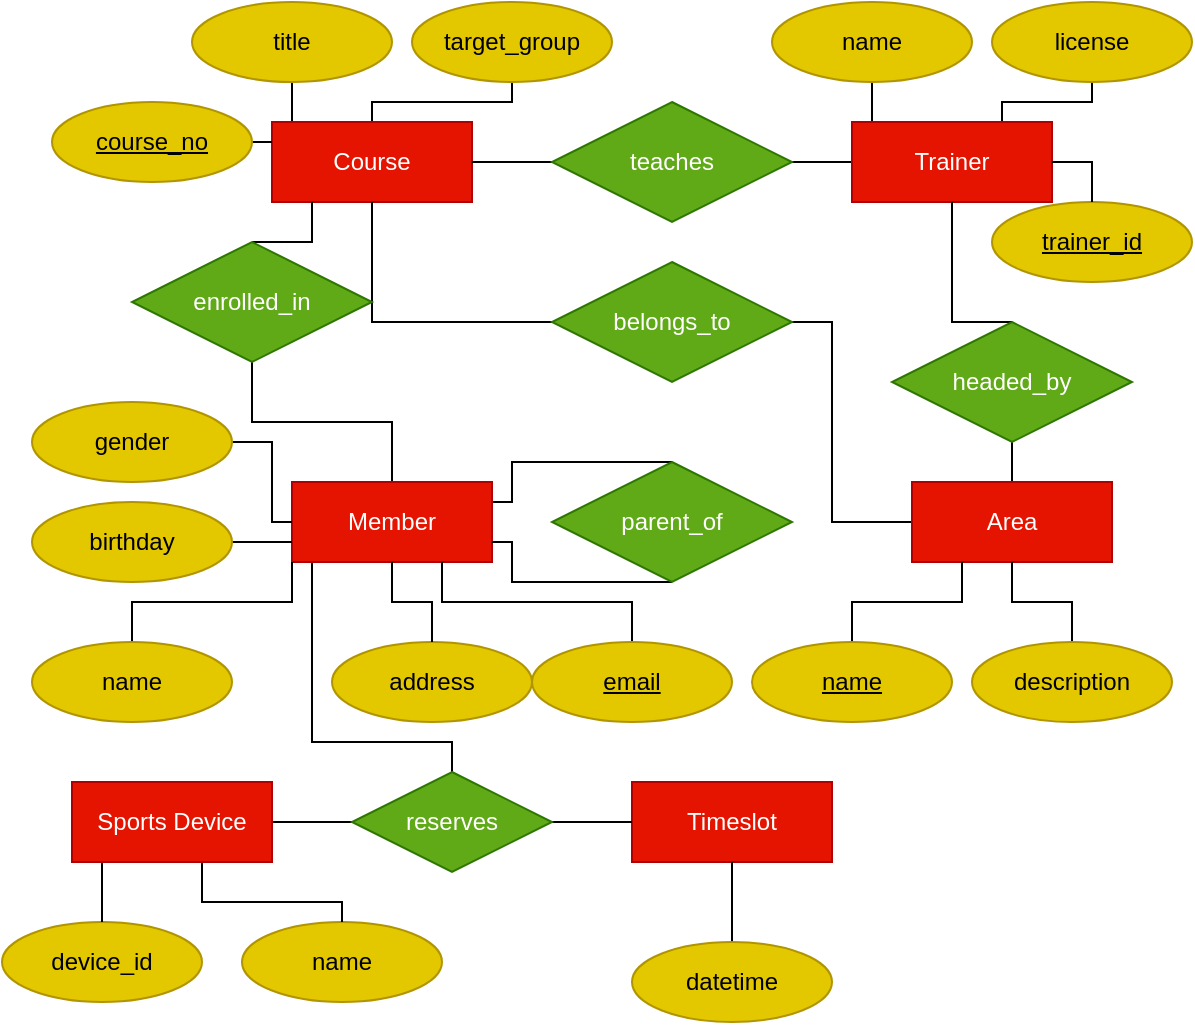 <mxfile version="24.7.8">
  <diagram name="Fitness Club" id="rsdTW6nToklhm_H4OpDp">
    <mxGraphModel dx="1802" dy="909" grid="1" gridSize="10" guides="1" tooltips="1" connect="1" arrows="1" fold="1" page="1" pageScale="1" pageWidth="850" pageHeight="1100" math="0" shadow="0">
      <root>
        <mxCell id="0" />
        <mxCell id="1" parent="0" />
        <mxCell id="SNCSDTkA7rGdehGvjzrJ-22" style="edgeStyle=orthogonalEdgeStyle;shape=connector;rounded=0;orthogonalLoop=1;jettySize=auto;html=1;exitX=1;exitY=0.25;exitDx=0;exitDy=0;entryX=0.5;entryY=0;entryDx=0;entryDy=0;strokeColor=default;align=center;verticalAlign=middle;fontFamily=Helvetica;fontSize=12;fontColor=#000000;labelBackgroundColor=default;endArrow=none;endFill=0;" parent="1" source="SNCSDTkA7rGdehGvjzrJ-1" target="SNCSDTkA7rGdehGvjzrJ-18" edge="1">
          <mxGeometry relative="1" as="geometry">
            <Array as="points">
              <mxPoint x="383" y="460" />
              <mxPoint x="383" y="440" />
            </Array>
          </mxGeometry>
        </mxCell>
        <mxCell id="SNCSDTkA7rGdehGvjzrJ-64" style="edgeStyle=orthogonalEdgeStyle;shape=connector;rounded=0;orthogonalLoop=1;jettySize=auto;html=1;exitX=0.5;exitY=0;exitDx=0;exitDy=0;entryX=0.5;entryY=1;entryDx=0;entryDy=0;strokeColor=default;align=center;verticalAlign=middle;fontFamily=Helvetica;fontSize=12;fontColor=#000000;labelBackgroundColor=default;endArrow=none;endFill=0;" parent="1" source="SNCSDTkA7rGdehGvjzrJ-1" target="SNCSDTkA7rGdehGvjzrJ-63" edge="1">
          <mxGeometry relative="1" as="geometry" />
        </mxCell>
        <mxCell id="dOSycsY1AGqAJLrcLJb7-12" style="edgeStyle=orthogonalEdgeStyle;shape=connector;rounded=0;orthogonalLoop=1;jettySize=auto;html=1;exitX=0.25;exitY=1;exitDx=0;exitDy=0;strokeColor=default;align=center;verticalAlign=middle;fontFamily=Helvetica;fontSize=12;fontColor=#000000;labelBackgroundColor=default;endArrow=none;endFill=0;" parent="1" source="SNCSDTkA7rGdehGvjzrJ-1" edge="1">
          <mxGeometry relative="1" as="geometry">
            <mxPoint x="298.172" y="490.103" as="targetPoint" />
          </mxGeometry>
        </mxCell>
        <mxCell id="dOSycsY1AGqAJLrcLJb7-14" style="edgeStyle=orthogonalEdgeStyle;shape=connector;rounded=0;orthogonalLoop=1;jettySize=auto;html=1;exitX=0.25;exitY=1;exitDx=0;exitDy=0;strokeColor=default;align=center;verticalAlign=middle;fontFamily=Helvetica;fontSize=12;fontColor=#000000;labelBackgroundColor=default;endArrow=none;endFill=0;" parent="1" source="SNCSDTkA7rGdehGvjzrJ-1" edge="1">
          <mxGeometry relative="1" as="geometry">
            <mxPoint x="333" y="610" as="targetPoint" />
            <Array as="points">
              <mxPoint x="283" y="490" />
              <mxPoint x="283" y="580" />
              <mxPoint x="353" y="580" />
              <mxPoint x="353" y="610" />
            </Array>
          </mxGeometry>
        </mxCell>
        <mxCell id="SNCSDTkA7rGdehGvjzrJ-1" value="Member" style="whiteSpace=wrap;html=1;align=center;fillColor=#e51400;fontColor=#ffffff;strokeColor=#B20000;" parent="1" vertex="1">
          <mxGeometry x="273" y="450" width="100" height="40" as="geometry" />
        </mxCell>
        <mxCell id="dOSycsY1AGqAJLrcLJb7-13" style="edgeStyle=orthogonalEdgeStyle;shape=connector;rounded=0;orthogonalLoop=1;jettySize=auto;html=1;exitX=0.5;exitY=0;exitDx=0;exitDy=0;entryX=0;entryY=1;entryDx=0;entryDy=0;strokeColor=default;align=center;verticalAlign=middle;fontFamily=Helvetica;fontSize=12;fontColor=#000000;labelBackgroundColor=default;endArrow=none;endFill=0;" parent="1" source="SNCSDTkA7rGdehGvjzrJ-6" target="SNCSDTkA7rGdehGvjzrJ-1" edge="1">
          <mxGeometry relative="1" as="geometry" />
        </mxCell>
        <mxCell id="SNCSDTkA7rGdehGvjzrJ-6" value="name" style="ellipse;whiteSpace=wrap;html=1;align=center;strokeColor=#B09500;verticalAlign=middle;fontFamily=Helvetica;fontSize=12;fontColor=#000000;fillColor=#e3c800;" parent="1" vertex="1">
          <mxGeometry x="143" y="530" width="100" height="40" as="geometry" />
        </mxCell>
        <mxCell id="SNCSDTkA7rGdehGvjzrJ-7" value="address" style="ellipse;whiteSpace=wrap;html=1;align=center;strokeColor=#B09500;verticalAlign=middle;fontFamily=Helvetica;fontSize=12;fontColor=#000000;fillColor=#e3c800;" parent="1" vertex="1">
          <mxGeometry x="293" y="530" width="100" height="40" as="geometry" />
        </mxCell>
        <mxCell id="SNCSDTkA7rGdehGvjzrJ-17" style="edgeStyle=orthogonalEdgeStyle;shape=connector;rounded=0;orthogonalLoop=1;jettySize=auto;html=1;exitX=0.5;exitY=0;exitDx=0;exitDy=0;entryX=0.75;entryY=1;entryDx=0;entryDy=0;strokeColor=default;align=center;verticalAlign=middle;fontFamily=Helvetica;fontSize=12;fontColor=#000000;labelBackgroundColor=default;endArrow=none;endFill=0;" parent="1" source="SNCSDTkA7rGdehGvjzrJ-8" target="SNCSDTkA7rGdehGvjzrJ-1" edge="1">
          <mxGeometry relative="1" as="geometry" />
        </mxCell>
        <mxCell id="SNCSDTkA7rGdehGvjzrJ-8" value="&lt;u&gt;email&lt;/u&gt;" style="ellipse;whiteSpace=wrap;html=1;align=center;strokeColor=#B09500;verticalAlign=middle;fontFamily=Helvetica;fontSize=12;fontColor=#000000;fillColor=#e3c800;" parent="1" vertex="1">
          <mxGeometry x="393" y="530" width="100" height="40" as="geometry" />
        </mxCell>
        <mxCell id="SNCSDTkA7rGdehGvjzrJ-14" style="edgeStyle=orthogonalEdgeStyle;shape=connector;rounded=0;orthogonalLoop=1;jettySize=auto;html=1;exitX=1;exitY=0.5;exitDx=0;exitDy=0;entryX=0;entryY=0.75;entryDx=0;entryDy=0;strokeColor=default;align=center;verticalAlign=middle;fontFamily=Helvetica;fontSize=12;fontColor=#000000;labelBackgroundColor=default;endArrow=none;endFill=0;" parent="1" source="SNCSDTkA7rGdehGvjzrJ-9" target="SNCSDTkA7rGdehGvjzrJ-1" edge="1">
          <mxGeometry relative="1" as="geometry" />
        </mxCell>
        <mxCell id="SNCSDTkA7rGdehGvjzrJ-9" value="birthday" style="ellipse;whiteSpace=wrap;html=1;align=center;strokeColor=#B09500;verticalAlign=middle;fontFamily=Helvetica;fontSize=12;fontColor=#000000;fillColor=#e3c800;" parent="1" vertex="1">
          <mxGeometry x="143" y="460" width="100" height="40" as="geometry" />
        </mxCell>
        <mxCell id="SNCSDTkA7rGdehGvjzrJ-15" style="edgeStyle=orthogonalEdgeStyle;shape=connector;rounded=0;orthogonalLoop=1;jettySize=auto;html=1;exitX=1;exitY=0.5;exitDx=0;exitDy=0;entryX=0;entryY=0.5;entryDx=0;entryDy=0;strokeColor=default;align=center;verticalAlign=middle;fontFamily=Helvetica;fontSize=12;fontColor=#000000;labelBackgroundColor=default;endArrow=none;endFill=0;" parent="1" source="SNCSDTkA7rGdehGvjzrJ-10" target="SNCSDTkA7rGdehGvjzrJ-1" edge="1">
          <mxGeometry relative="1" as="geometry" />
        </mxCell>
        <mxCell id="SNCSDTkA7rGdehGvjzrJ-10" value="gender" style="ellipse;whiteSpace=wrap;html=1;align=center;strokeColor=#B09500;verticalAlign=middle;fontFamily=Helvetica;fontSize=12;fontColor=#000000;fillColor=#e3c800;" parent="1" vertex="1">
          <mxGeometry x="143" y="410" width="100" height="40" as="geometry" />
        </mxCell>
        <mxCell id="SNCSDTkA7rGdehGvjzrJ-12" style="edgeStyle=orthogonalEdgeStyle;shape=connector;rounded=0;orthogonalLoop=1;jettySize=auto;html=1;exitX=0.5;exitY=0;exitDx=0;exitDy=0;entryX=0.5;entryY=1;entryDx=0;entryDy=0;strokeColor=default;align=center;verticalAlign=middle;fontFamily=Helvetica;fontSize=12;fontColor=#000000;labelBackgroundColor=default;endArrow=none;endFill=0;" parent="1" source="SNCSDTkA7rGdehGvjzrJ-7" target="SNCSDTkA7rGdehGvjzrJ-1" edge="1">
          <mxGeometry relative="1" as="geometry" />
        </mxCell>
        <mxCell id="SNCSDTkA7rGdehGvjzrJ-20" style="edgeStyle=orthogonalEdgeStyle;shape=connector;rounded=0;orthogonalLoop=1;jettySize=auto;html=1;exitX=0.5;exitY=1;exitDx=0;exitDy=0;entryX=1;entryY=0.75;entryDx=0;entryDy=0;strokeColor=default;align=center;verticalAlign=middle;fontFamily=Helvetica;fontSize=12;fontColor=#000000;labelBackgroundColor=default;endArrow=none;endFill=0;" parent="1" source="SNCSDTkA7rGdehGvjzrJ-18" target="SNCSDTkA7rGdehGvjzrJ-1" edge="1">
          <mxGeometry relative="1" as="geometry">
            <Array as="points">
              <mxPoint x="443" y="500" />
              <mxPoint x="383" y="500" />
              <mxPoint x="383" y="480" />
            </Array>
          </mxGeometry>
        </mxCell>
        <mxCell id="SNCSDTkA7rGdehGvjzrJ-18" value="parent_of" style="shape=rhombus;perimeter=rhombusPerimeter;whiteSpace=wrap;html=1;align=center;strokeColor=#2D7600;verticalAlign=middle;fontFamily=Helvetica;fontSize=12;fontColor=#ffffff;fillColor=#60a917;" parent="1" vertex="1">
          <mxGeometry x="403" y="440" width="120" height="60" as="geometry" />
        </mxCell>
        <mxCell id="SNCSDTkA7rGdehGvjzrJ-23" value="&lt;p style=&quot;line-height: 100%;&quot;&gt;&lt;font color=&quot;#ffffff&quot;&gt;N&lt;/font&gt;&lt;/p&gt;" style="text;html=1;align=center;verticalAlign=middle;resizable=0;points=[];autosize=1;strokeColor=none;fillColor=none;fontFamily=Helvetica;fontSize=12;fontColor=#000000;" parent="1" vertex="1">
          <mxGeometry x="378" y="430" width="30" height="50" as="geometry" />
        </mxCell>
        <mxCell id="SNCSDTkA7rGdehGvjzrJ-24" value="&lt;p style=&quot;line-height: 100%;&quot;&gt;&lt;font color=&quot;#ffffff&quot;&gt;M&lt;/font&gt;&lt;/p&gt;" style="text;html=1;align=center;verticalAlign=middle;resizable=0;points=[];autosize=1;strokeColor=none;fillColor=none;fontFamily=Helvetica;fontSize=12;fontColor=#000000;" parent="1" vertex="1">
          <mxGeometry x="378" y="460" width="30" height="50" as="geometry" />
        </mxCell>
        <mxCell id="SNCSDTkA7rGdehGvjzrJ-33" style="edgeStyle=orthogonalEdgeStyle;shape=connector;rounded=0;orthogonalLoop=1;jettySize=auto;html=1;exitX=0.5;exitY=0;exitDx=0;exitDy=0;entryX=0.5;entryY=1;entryDx=0;entryDy=0;strokeColor=default;align=center;verticalAlign=middle;fontFamily=Helvetica;fontSize=12;fontColor=#000000;labelBackgroundColor=default;endArrow=none;endFill=0;" parent="1" source="SNCSDTkA7rGdehGvjzrJ-25" target="SNCSDTkA7rGdehGvjzrJ-32" edge="1">
          <mxGeometry relative="1" as="geometry">
            <Array as="points">
              <mxPoint x="323" y="260" />
              <mxPoint x="423" y="260" />
            </Array>
          </mxGeometry>
        </mxCell>
        <mxCell id="SNCSDTkA7rGdehGvjzrJ-34" style="edgeStyle=orthogonalEdgeStyle;shape=connector;rounded=0;orthogonalLoop=1;jettySize=auto;html=1;exitX=0.25;exitY=0;exitDx=0;exitDy=0;entryX=0.5;entryY=1;entryDx=0;entryDy=0;strokeColor=default;align=center;verticalAlign=middle;fontFamily=Helvetica;fontSize=12;fontColor=#000000;labelBackgroundColor=default;endArrow=none;endFill=0;" parent="1" source="SNCSDTkA7rGdehGvjzrJ-25" target="SNCSDTkA7rGdehGvjzrJ-30" edge="1">
          <mxGeometry relative="1" as="geometry" />
        </mxCell>
        <mxCell id="SNCSDTkA7rGdehGvjzrJ-25" value="Course" style="whiteSpace=wrap;html=1;align=center;strokeColor=#B20000;verticalAlign=middle;fontFamily=Helvetica;fontSize=12;fontColor=#ffffff;fillColor=#e51400;" parent="1" vertex="1">
          <mxGeometry x="263" y="270" width="100" height="40" as="geometry" />
        </mxCell>
        <mxCell id="SNCSDTkA7rGdehGvjzrJ-27" style="edgeStyle=orthogonalEdgeStyle;shape=connector;rounded=0;orthogonalLoop=1;jettySize=auto;html=1;exitX=1;exitY=0.5;exitDx=0;exitDy=0;strokeColor=default;align=center;verticalAlign=middle;fontFamily=Helvetica;fontSize=12;fontColor=#000000;labelBackgroundColor=default;endArrow=none;endFill=0;" parent="1" source="SNCSDTkA7rGdehGvjzrJ-26" edge="1">
          <mxGeometry relative="1" as="geometry">
            <mxPoint x="263" y="280" as="targetPoint" />
            <Array as="points">
              <mxPoint x="233" y="280" />
              <mxPoint x="263" y="280" />
            </Array>
          </mxGeometry>
        </mxCell>
        <mxCell id="SNCSDTkA7rGdehGvjzrJ-26" value="course_no" style="ellipse;whiteSpace=wrap;html=1;align=center;strokeColor=#B09500;verticalAlign=middle;fontFamily=Helvetica;fontSize=12;fontColor=#000000;fillColor=#e3c800;fontStyle=4" parent="1" vertex="1">
          <mxGeometry x="153" y="260" width="100" height="40" as="geometry" />
        </mxCell>
        <mxCell id="SNCSDTkA7rGdehGvjzrJ-30" value="title" style="ellipse;whiteSpace=wrap;html=1;align=center;strokeColor=#B09500;verticalAlign=middle;fontFamily=Helvetica;fontSize=12;fontColor=#000000;fillColor=#e3c800;" parent="1" vertex="1">
          <mxGeometry x="223" y="210" width="100" height="40" as="geometry" />
        </mxCell>
        <mxCell id="SNCSDTkA7rGdehGvjzrJ-32" value="target_group" style="ellipse;whiteSpace=wrap;html=1;align=center;strokeColor=#B09500;verticalAlign=middle;fontFamily=Helvetica;fontSize=12;fontColor=#000000;fillColor=#e3c800;" parent="1" vertex="1">
          <mxGeometry x="333" y="210" width="100" height="40" as="geometry" />
        </mxCell>
        <mxCell id="SNCSDTkA7rGdehGvjzrJ-37" style="edgeStyle=orthogonalEdgeStyle;shape=connector;rounded=0;orthogonalLoop=1;jettySize=auto;html=1;exitX=0.25;exitY=0;exitDx=0;exitDy=0;entryX=0.5;entryY=1;entryDx=0;entryDy=0;strokeColor=default;align=center;verticalAlign=middle;fontFamily=Helvetica;fontSize=12;fontColor=#000000;labelBackgroundColor=default;endArrow=none;endFill=0;" parent="1" source="SNCSDTkA7rGdehGvjzrJ-35" target="SNCSDTkA7rGdehGvjzrJ-36" edge="1">
          <mxGeometry relative="1" as="geometry" />
        </mxCell>
        <mxCell id="SNCSDTkA7rGdehGvjzrJ-39" style="edgeStyle=orthogonalEdgeStyle;shape=connector;rounded=0;orthogonalLoop=1;jettySize=auto;html=1;exitX=0.75;exitY=0;exitDx=0;exitDy=0;entryX=0.5;entryY=1;entryDx=0;entryDy=0;strokeColor=default;align=center;verticalAlign=middle;fontFamily=Helvetica;fontSize=12;fontColor=#000000;labelBackgroundColor=default;endArrow=none;endFill=0;" parent="1" source="SNCSDTkA7rGdehGvjzrJ-35" target="SNCSDTkA7rGdehGvjzrJ-38" edge="1">
          <mxGeometry relative="1" as="geometry">
            <Array as="points">
              <mxPoint x="628" y="260" />
              <mxPoint x="673" y="260" />
            </Array>
          </mxGeometry>
        </mxCell>
        <mxCell id="SNCSDTkA7rGdehGvjzrJ-41" style="edgeStyle=orthogonalEdgeStyle;shape=connector;rounded=0;orthogonalLoop=1;jettySize=auto;html=1;exitX=0;exitY=0.5;exitDx=0;exitDy=0;entryX=1;entryY=0.5;entryDx=0;entryDy=0;strokeColor=default;align=center;verticalAlign=middle;fontFamily=Helvetica;fontSize=12;fontColor=#000000;labelBackgroundColor=default;endArrow=none;endFill=0;" parent="1" source="SNCSDTkA7rGdehGvjzrJ-35" target="SNCSDTkA7rGdehGvjzrJ-40" edge="1">
          <mxGeometry relative="1" as="geometry" />
        </mxCell>
        <mxCell id="SNCSDTkA7rGdehGvjzrJ-35" value="Trainer" style="whiteSpace=wrap;html=1;align=center;strokeColor=#B20000;verticalAlign=middle;fontFamily=Helvetica;fontSize=12;fontColor=#ffffff;fillColor=#e51400;" parent="1" vertex="1">
          <mxGeometry x="553" y="270" width="100" height="40" as="geometry" />
        </mxCell>
        <mxCell id="SNCSDTkA7rGdehGvjzrJ-36" value="name" style="ellipse;whiteSpace=wrap;html=1;align=center;strokeColor=#B09500;verticalAlign=middle;fontFamily=Helvetica;fontSize=12;fontColor=#000000;fillColor=#e3c800;" parent="1" vertex="1">
          <mxGeometry x="513" y="210" width="100" height="40" as="geometry" />
        </mxCell>
        <mxCell id="SNCSDTkA7rGdehGvjzrJ-38" value="license" style="ellipse;whiteSpace=wrap;html=1;align=center;strokeColor=#B09500;verticalAlign=middle;fontFamily=Helvetica;fontSize=12;fontColor=#000000;fillColor=#e3c800;" parent="1" vertex="1">
          <mxGeometry x="623" y="210" width="100" height="40" as="geometry" />
        </mxCell>
        <mxCell id="SNCSDTkA7rGdehGvjzrJ-42" style="edgeStyle=orthogonalEdgeStyle;shape=connector;rounded=0;orthogonalLoop=1;jettySize=auto;html=1;exitX=0;exitY=0.5;exitDx=0;exitDy=0;entryX=1;entryY=0.5;entryDx=0;entryDy=0;strokeColor=default;align=center;verticalAlign=middle;fontFamily=Helvetica;fontSize=12;fontColor=#000000;labelBackgroundColor=default;endArrow=none;endFill=0;" parent="1" source="SNCSDTkA7rGdehGvjzrJ-40" target="SNCSDTkA7rGdehGvjzrJ-25" edge="1">
          <mxGeometry relative="1" as="geometry" />
        </mxCell>
        <mxCell id="SNCSDTkA7rGdehGvjzrJ-40" value="teaches" style="shape=rhombus;perimeter=rhombusPerimeter;whiteSpace=wrap;html=1;align=center;strokeColor=#2D7600;verticalAlign=middle;fontFamily=Helvetica;fontSize=12;fontColor=#ffffff;fillColor=#60a917;" parent="1" vertex="1">
          <mxGeometry x="403" y="260" width="120" height="60" as="geometry" />
        </mxCell>
        <mxCell id="SNCSDTkA7rGdehGvjzrJ-43" value="&lt;p style=&quot;line-height: 100%;&quot;&gt;&lt;font color=&quot;#ffffff&quot;&gt;N&lt;/font&gt;&lt;/p&gt;" style="text;html=1;align=center;verticalAlign=middle;resizable=0;points=[];autosize=1;strokeColor=none;fillColor=none;fontFamily=Helvetica;fontSize=12;fontColor=#000000;" parent="1" vertex="1">
          <mxGeometry x="363" y="255" width="30" height="50" as="geometry" />
        </mxCell>
        <mxCell id="SNCSDTkA7rGdehGvjzrJ-44" value="&lt;p style=&quot;line-height: 100%;&quot;&gt;&lt;font color=&quot;#ffffff&quot;&gt;1&lt;/font&gt;&lt;/p&gt;" style="text;html=1;align=center;verticalAlign=middle;resizable=0;points=[];autosize=1;strokeColor=none;fillColor=none;fontFamily=Helvetica;fontSize=12;fontColor=#000000;" parent="1" vertex="1">
          <mxGeometry x="523" y="255" width="30" height="50" as="geometry" />
        </mxCell>
        <mxCell id="SNCSDTkA7rGdehGvjzrJ-45" value="trainer_id" style="ellipse;whiteSpace=wrap;html=1;align=center;strokeColor=#B09500;verticalAlign=middle;fontFamily=Helvetica;fontSize=12;fontColor=#000000;fillColor=#e3c800;fontStyle=4" parent="1" vertex="1">
          <mxGeometry x="623" y="310" width="100" height="40" as="geometry" />
        </mxCell>
        <mxCell id="SNCSDTkA7rGdehGvjzrJ-46" style="edgeStyle=orthogonalEdgeStyle;shape=connector;rounded=0;orthogonalLoop=1;jettySize=auto;html=1;exitX=1;exitY=0.5;exitDx=0;exitDy=0;entryX=0.5;entryY=0;entryDx=0;entryDy=0;strokeColor=default;align=center;verticalAlign=middle;fontFamily=Helvetica;fontSize=12;fontColor=#000000;labelBackgroundColor=default;endArrow=none;endFill=0;" parent="1" source="SNCSDTkA7rGdehGvjzrJ-35" target="SNCSDTkA7rGdehGvjzrJ-45" edge="1">
          <mxGeometry relative="1" as="geometry" />
        </mxCell>
        <mxCell id="SNCSDTkA7rGdehGvjzrJ-54" style="edgeStyle=orthogonalEdgeStyle;shape=connector;rounded=0;orthogonalLoop=1;jettySize=auto;html=1;exitX=0;exitY=0.5;exitDx=0;exitDy=0;entryX=1;entryY=0.5;entryDx=0;entryDy=0;strokeColor=default;align=center;verticalAlign=middle;fontFamily=Helvetica;fontSize=12;fontColor=#000000;labelBackgroundColor=default;endArrow=none;endFill=0;" parent="1" source="SNCSDTkA7rGdehGvjzrJ-47" target="SNCSDTkA7rGdehGvjzrJ-53" edge="1">
          <mxGeometry relative="1" as="geometry">
            <Array as="points">
              <mxPoint x="543" y="470" />
              <mxPoint x="543" y="370" />
            </Array>
          </mxGeometry>
        </mxCell>
        <mxCell id="SNCSDTkA7rGdehGvjzrJ-59" style="edgeStyle=orthogonalEdgeStyle;shape=connector;rounded=0;orthogonalLoop=1;jettySize=auto;html=1;exitX=0.5;exitY=0;exitDx=0;exitDy=0;entryX=0.5;entryY=1;entryDx=0;entryDy=0;strokeColor=default;align=center;verticalAlign=middle;fontFamily=Helvetica;fontSize=12;fontColor=#000000;labelBackgroundColor=default;endArrow=none;endFill=0;" parent="1" source="SNCSDTkA7rGdehGvjzrJ-47" target="SNCSDTkA7rGdehGvjzrJ-58" edge="1">
          <mxGeometry relative="1" as="geometry" />
        </mxCell>
        <mxCell id="SNCSDTkA7rGdehGvjzrJ-47" value="Area" style="whiteSpace=wrap;html=1;align=center;strokeColor=#B20000;verticalAlign=middle;fontFamily=Helvetica;fontSize=12;fontColor=#ffffff;fillColor=#e51400;" parent="1" vertex="1">
          <mxGeometry x="583" y="450" width="100" height="40" as="geometry" />
        </mxCell>
        <mxCell id="SNCSDTkA7rGdehGvjzrJ-49" style="edgeStyle=orthogonalEdgeStyle;shape=connector;rounded=0;orthogonalLoop=1;jettySize=auto;html=1;exitX=0.5;exitY=0;exitDx=0;exitDy=0;strokeColor=default;align=center;verticalAlign=middle;fontFamily=Helvetica;fontSize=12;fontColor=#000000;labelBackgroundColor=default;endArrow=none;endFill=0;entryX=0.25;entryY=1;entryDx=0;entryDy=0;" parent="1" source="SNCSDTkA7rGdehGvjzrJ-48" target="SNCSDTkA7rGdehGvjzrJ-47" edge="1">
          <mxGeometry relative="1" as="geometry">
            <mxPoint x="613.0" y="500" as="targetPoint" />
          </mxGeometry>
        </mxCell>
        <mxCell id="SNCSDTkA7rGdehGvjzrJ-48" value="&lt;u&gt;name&lt;/u&gt;" style="ellipse;whiteSpace=wrap;html=1;align=center;strokeColor=#B09500;verticalAlign=middle;fontFamily=Helvetica;fontSize=12;fontColor=#000000;fillColor=#e3c800;" parent="1" vertex="1">
          <mxGeometry x="503" y="530" width="100" height="40" as="geometry" />
        </mxCell>
        <mxCell id="SNCSDTkA7rGdehGvjzrJ-52" style="edgeStyle=orthogonalEdgeStyle;shape=connector;rounded=0;orthogonalLoop=1;jettySize=auto;html=1;exitX=0.5;exitY=0;exitDx=0;exitDy=0;entryX=0.5;entryY=1;entryDx=0;entryDy=0;strokeColor=default;align=center;verticalAlign=middle;fontFamily=Helvetica;fontSize=12;fontColor=#000000;labelBackgroundColor=default;endArrow=none;endFill=0;" parent="1" source="SNCSDTkA7rGdehGvjzrJ-50" target="SNCSDTkA7rGdehGvjzrJ-47" edge="1">
          <mxGeometry relative="1" as="geometry" />
        </mxCell>
        <mxCell id="SNCSDTkA7rGdehGvjzrJ-50" value="description" style="ellipse;whiteSpace=wrap;html=1;align=center;strokeColor=#B09500;verticalAlign=middle;fontFamily=Helvetica;fontSize=12;fontColor=#000000;fillColor=#e3c800;" parent="1" vertex="1">
          <mxGeometry x="613" y="530" width="100" height="40" as="geometry" />
        </mxCell>
        <mxCell id="SNCSDTkA7rGdehGvjzrJ-55" style="edgeStyle=orthogonalEdgeStyle;shape=connector;rounded=0;orthogonalLoop=1;jettySize=auto;html=1;exitX=0;exitY=0.5;exitDx=0;exitDy=0;entryX=0.5;entryY=1;entryDx=0;entryDy=0;strokeColor=default;align=center;verticalAlign=middle;fontFamily=Helvetica;fontSize=12;fontColor=#000000;labelBackgroundColor=default;endArrow=none;endFill=0;" parent="1" source="SNCSDTkA7rGdehGvjzrJ-53" target="SNCSDTkA7rGdehGvjzrJ-25" edge="1">
          <mxGeometry relative="1" as="geometry" />
        </mxCell>
        <mxCell id="SNCSDTkA7rGdehGvjzrJ-53" value="belongs_to" style="shape=rhombus;perimeter=rhombusPerimeter;whiteSpace=wrap;html=1;align=center;strokeColor=#2D7600;verticalAlign=middle;fontFamily=Helvetica;fontSize=12;fontColor=#ffffff;fillColor=#60a917;" parent="1" vertex="1">
          <mxGeometry x="403" y="340" width="120" height="60" as="geometry" />
        </mxCell>
        <mxCell id="SNCSDTkA7rGdehGvjzrJ-56" value="&lt;p style=&quot;line-height: 100%;&quot;&gt;&lt;font color=&quot;#ffffff&quot;&gt;1&lt;/font&gt;&lt;/p&gt;" style="text;html=1;align=center;verticalAlign=middle;resizable=0;points=[];autosize=1;strokeColor=none;fillColor=none;fontFamily=Helvetica;fontSize=12;fontColor=#000000;" parent="1" vertex="1">
          <mxGeometry x="513" y="330" width="30" height="50" as="geometry" />
        </mxCell>
        <mxCell id="SNCSDTkA7rGdehGvjzrJ-57" value="&lt;p style=&quot;line-height: 100%;&quot;&gt;&lt;font color=&quot;#ffffff&quot;&gt;N&lt;/font&gt;&lt;/p&gt;" style="text;html=1;align=center;verticalAlign=middle;resizable=0;points=[];autosize=1;strokeColor=none;fillColor=none;fontFamily=Helvetica;fontSize=12;fontColor=#000000;" parent="1" vertex="1">
          <mxGeometry x="378" y="330" width="30" height="50" as="geometry" />
        </mxCell>
        <mxCell id="SNCSDTkA7rGdehGvjzrJ-61" style="edgeStyle=orthogonalEdgeStyle;shape=connector;rounded=0;orthogonalLoop=1;jettySize=auto;html=1;exitX=0.5;exitY=0;exitDx=0;exitDy=0;entryX=0.5;entryY=1;entryDx=0;entryDy=0;strokeColor=default;align=center;verticalAlign=middle;fontFamily=Helvetica;fontSize=12;fontColor=#000000;labelBackgroundColor=default;endArrow=none;endFill=0;" parent="1" source="SNCSDTkA7rGdehGvjzrJ-58" target="SNCSDTkA7rGdehGvjzrJ-35" edge="1">
          <mxGeometry relative="1" as="geometry">
            <Array as="points">
              <mxPoint x="603" y="370" />
            </Array>
          </mxGeometry>
        </mxCell>
        <mxCell id="SNCSDTkA7rGdehGvjzrJ-58" value="headed_by" style="shape=rhombus;perimeter=rhombusPerimeter;whiteSpace=wrap;html=1;align=center;strokeColor=#2D7600;verticalAlign=middle;fontFamily=Helvetica;fontSize=12;fontColor=#ffffff;fillColor=#60a917;" parent="1" vertex="1">
          <mxGeometry x="573" y="370" width="120" height="60" as="geometry" />
        </mxCell>
        <mxCell id="SNCSDTkA7rGdehGvjzrJ-60" value="&lt;p style=&quot;line-height: 100%;&quot;&gt;&lt;font color=&quot;#ffffff&quot;&gt;1&lt;/font&gt;&lt;/p&gt;" style="text;html=1;align=center;verticalAlign=middle;resizable=0;points=[];autosize=1;strokeColor=none;fillColor=none;fontFamily=Helvetica;fontSize=12;fontColor=#000000;" parent="1" vertex="1">
          <mxGeometry x="603" y="410" width="30" height="50" as="geometry" />
        </mxCell>
        <mxCell id="SNCSDTkA7rGdehGvjzrJ-62" value="&lt;p style=&quot;line-height: 100%;&quot;&gt;&lt;font color=&quot;#ffffff&quot;&gt;1&lt;/font&gt;&lt;/p&gt;" style="text;html=1;align=center;verticalAlign=middle;resizable=0;points=[];autosize=1;strokeColor=none;fillColor=none;fontFamily=Helvetica;fontSize=12;fontColor=#000000;" parent="1" vertex="1">
          <mxGeometry x="603" y="330" width="30" height="50" as="geometry" />
        </mxCell>
        <mxCell id="SNCSDTkA7rGdehGvjzrJ-65" style="edgeStyle=orthogonalEdgeStyle;shape=connector;rounded=0;orthogonalLoop=1;jettySize=auto;html=1;exitX=0.5;exitY=0;exitDx=0;exitDy=0;strokeColor=default;align=center;verticalAlign=middle;fontFamily=Helvetica;fontSize=12;fontColor=#000000;labelBackgroundColor=default;endArrow=none;endFill=0;" parent="1" source="SNCSDTkA7rGdehGvjzrJ-63" edge="1">
          <mxGeometry relative="1" as="geometry">
            <mxPoint x="283" y="310" as="targetPoint" />
            <Array as="points">
              <mxPoint x="283" y="330" />
              <mxPoint x="283" y="310" />
            </Array>
          </mxGeometry>
        </mxCell>
        <mxCell id="SNCSDTkA7rGdehGvjzrJ-63" value="enrolled_in" style="shape=rhombus;perimeter=rhombusPerimeter;whiteSpace=wrap;html=1;align=center;strokeColor=#2D7600;verticalAlign=middle;fontFamily=Helvetica;fontSize=12;fontColor=#ffffff;fillColor=#60a917;" parent="1" vertex="1">
          <mxGeometry x="193" y="330" width="120" height="60" as="geometry" />
        </mxCell>
        <mxCell id="SNCSDTkA7rGdehGvjzrJ-66" value="&lt;p style=&quot;line-height: 100%;&quot;&gt;&lt;font color=&quot;#ffffff&quot;&gt;N&lt;/font&gt;&lt;/p&gt;" style="text;html=1;align=center;verticalAlign=middle;resizable=0;points=[];autosize=1;strokeColor=none;fillColor=none;fontFamily=Helvetica;fontSize=12;fontColor=#000000;" parent="1" vertex="1">
          <mxGeometry x="223" y="370" width="30" height="50" as="geometry" />
        </mxCell>
        <mxCell id="SNCSDTkA7rGdehGvjzrJ-68" value="&lt;p style=&quot;line-height: 100%;&quot;&gt;&lt;font color=&quot;#ffffff&quot;&gt;M&lt;/font&gt;&lt;/p&gt;" style="text;html=1;align=center;verticalAlign=middle;resizable=0;points=[];autosize=1;strokeColor=none;fillColor=none;fontFamily=Helvetica;fontSize=12;fontColor=#000000;" parent="1" vertex="1">
          <mxGeometry x="223" y="300" width="30" height="50" as="geometry" />
        </mxCell>
        <mxCell id="dOSycsY1AGqAJLrcLJb7-2" value="device_id" style="ellipse;whiteSpace=wrap;html=1;align=center;strokeColor=#B09500;verticalAlign=middle;fontFamily=Helvetica;fontSize=12;fontColor=#000000;fillColor=#e3c800;" parent="1" vertex="1">
          <mxGeometry x="128" y="670" width="100" height="40" as="geometry" />
        </mxCell>
        <mxCell id="dOSycsY1AGqAJLrcLJb7-3" value="name" style="ellipse;whiteSpace=wrap;html=1;align=center;strokeColor=#B09500;verticalAlign=middle;fontFamily=Helvetica;fontSize=12;fontColor=#000000;fillColor=#e3c800;" parent="1" vertex="1">
          <mxGeometry x="248" y="670" width="100" height="40" as="geometry" />
        </mxCell>
        <mxCell id="dOSycsY1AGqAJLrcLJb7-8" value="Timeslot" style="whiteSpace=wrap;html=1;align=center;strokeColor=#B20000;verticalAlign=middle;fontFamily=Helvetica;fontSize=12;fontColor=#ffffff;fillColor=#e51400;" parent="1" vertex="1">
          <mxGeometry x="443" y="600" width="100" height="40" as="geometry" />
        </mxCell>
        <mxCell id="dOSycsY1AGqAJLrcLJb7-10" style="edgeStyle=orthogonalEdgeStyle;shape=connector;rounded=0;orthogonalLoop=1;jettySize=auto;html=1;exitX=0.25;exitY=1;exitDx=0;exitDy=0;entryX=0.5;entryY=0;entryDx=0;entryDy=0;strokeColor=default;align=center;verticalAlign=middle;fontFamily=Helvetica;fontSize=12;fontColor=#000000;labelBackgroundColor=default;endArrow=none;endFill=0;" parent="1" source="dOSycsY1AGqAJLrcLJb7-9" target="dOSycsY1AGqAJLrcLJb7-2" edge="1">
          <mxGeometry relative="1" as="geometry" />
        </mxCell>
        <mxCell id="dOSycsY1AGqAJLrcLJb7-11" style="edgeStyle=orthogonalEdgeStyle;shape=connector;rounded=0;orthogonalLoop=1;jettySize=auto;html=1;exitX=0.75;exitY=1;exitDx=0;exitDy=0;entryX=0.5;entryY=0;entryDx=0;entryDy=0;strokeColor=default;align=center;verticalAlign=middle;fontFamily=Helvetica;fontSize=12;fontColor=#000000;labelBackgroundColor=default;endArrow=none;endFill=0;" parent="1" source="dOSycsY1AGqAJLrcLJb7-9" target="dOSycsY1AGqAJLrcLJb7-3" edge="1">
          <mxGeometry relative="1" as="geometry">
            <Array as="points">
              <mxPoint x="228" y="660" />
              <mxPoint x="298" y="660" />
            </Array>
          </mxGeometry>
        </mxCell>
        <mxCell id="dOSycsY1AGqAJLrcLJb7-16" style="edgeStyle=orthogonalEdgeStyle;shape=connector;rounded=0;orthogonalLoop=1;jettySize=auto;html=1;exitX=1;exitY=0.5;exitDx=0;exitDy=0;entryX=0;entryY=0.5;entryDx=0;entryDy=0;strokeColor=default;align=center;verticalAlign=middle;fontFamily=Helvetica;fontSize=12;fontColor=#000000;labelBackgroundColor=default;endArrow=none;endFill=0;" parent="1" source="dOSycsY1AGqAJLrcLJb7-9" target="dOSycsY1AGqAJLrcLJb7-15" edge="1">
          <mxGeometry relative="1" as="geometry" />
        </mxCell>
        <mxCell id="dOSycsY1AGqAJLrcLJb7-9" value="Sports Device" style="whiteSpace=wrap;html=1;align=center;strokeColor=#B20000;verticalAlign=middle;fontFamily=Helvetica;fontSize=12;fontColor=#ffffff;fillColor=#e51400;" parent="1" vertex="1">
          <mxGeometry x="163" y="600" width="100" height="40" as="geometry" />
        </mxCell>
        <mxCell id="dOSycsY1AGqAJLrcLJb7-17" style="edgeStyle=orthogonalEdgeStyle;shape=connector;rounded=0;orthogonalLoop=1;jettySize=auto;html=1;exitX=1;exitY=0.5;exitDx=0;exitDy=0;entryX=0;entryY=0.5;entryDx=0;entryDy=0;strokeColor=default;align=center;verticalAlign=middle;fontFamily=Helvetica;fontSize=12;fontColor=#000000;labelBackgroundColor=default;endArrow=none;endFill=0;" parent="1" source="dOSycsY1AGqAJLrcLJb7-15" target="dOSycsY1AGqAJLrcLJb7-8" edge="1">
          <mxGeometry relative="1" as="geometry" />
        </mxCell>
        <mxCell id="dOSycsY1AGqAJLrcLJb7-15" value="reserves" style="shape=rhombus;perimeter=rhombusPerimeter;whiteSpace=wrap;html=1;align=center;strokeColor=#2D7600;verticalAlign=middle;fontFamily=Helvetica;fontSize=12;fontColor=#ffffff;fillColor=#60a917;" parent="1" vertex="1">
          <mxGeometry x="303" y="595" width="100" height="50" as="geometry" />
        </mxCell>
        <mxCell id="dOSycsY1AGqAJLrcLJb7-19" style="edgeStyle=orthogonalEdgeStyle;shape=connector;rounded=0;orthogonalLoop=1;jettySize=auto;html=1;exitX=0.5;exitY=0;exitDx=0;exitDy=0;entryX=0.5;entryY=1;entryDx=0;entryDy=0;strokeColor=default;align=center;verticalAlign=middle;fontFamily=Helvetica;fontSize=12;fontColor=#000000;labelBackgroundColor=default;endArrow=none;endFill=0;" parent="1" source="dOSycsY1AGqAJLrcLJb7-18" target="dOSycsY1AGqAJLrcLJb7-8" edge="1">
          <mxGeometry relative="1" as="geometry" />
        </mxCell>
        <mxCell id="dOSycsY1AGqAJLrcLJb7-18" value="datetime" style="ellipse;whiteSpace=wrap;html=1;align=center;strokeColor=#B09500;verticalAlign=middle;fontFamily=Helvetica;fontSize=12;fontColor=#000000;fillColor=#e3c800;" parent="1" vertex="1">
          <mxGeometry x="443" y="680" width="100" height="40" as="geometry" />
        </mxCell>
        <mxCell id="dOSycsY1AGqAJLrcLJb7-22" value="&lt;p style=&quot;line-height: 100%;&quot;&gt;&lt;font color=&quot;#ffffff&quot;&gt;N&lt;/font&gt;&lt;/p&gt;" style="text;html=1;align=center;verticalAlign=middle;resizable=0;points=[];autosize=1;strokeColor=none;fillColor=none;fontFamily=Helvetica;fontSize=12;fontColor=#000000;" parent="1" vertex="1">
          <mxGeometry x="273" y="580" width="30" height="50" as="geometry" />
        </mxCell>
        <mxCell id="dOSycsY1AGqAJLrcLJb7-23" value="&lt;p style=&quot;line-height: 100%;&quot;&gt;&lt;font color=&quot;#ffffff&quot;&gt;M&lt;/font&gt;&lt;/p&gt;" style="text;html=1;align=center;verticalAlign=middle;resizable=0;points=[];autosize=1;strokeColor=none;fillColor=none;fontFamily=Helvetica;fontSize=12;fontColor=#000000;" parent="1" vertex="1">
          <mxGeometry x="393" y="580" width="30" height="50" as="geometry" />
        </mxCell>
        <mxCell id="dOSycsY1AGqAJLrcLJb7-24" value="&lt;p style=&quot;line-height: 100%;&quot;&gt;&lt;font color=&quot;#ffffff&quot;&gt;1&lt;/font&gt;&lt;/p&gt;" style="text;html=1;align=center;verticalAlign=middle;resizable=0;points=[];autosize=1;strokeColor=none;fillColor=none;fontFamily=Helvetica;fontSize=12;fontColor=#000000;" parent="1" vertex="1">
          <mxGeometry x="283" y="480" width="30" height="50" as="geometry" />
        </mxCell>
      </root>
    </mxGraphModel>
  </diagram>
</mxfile>
